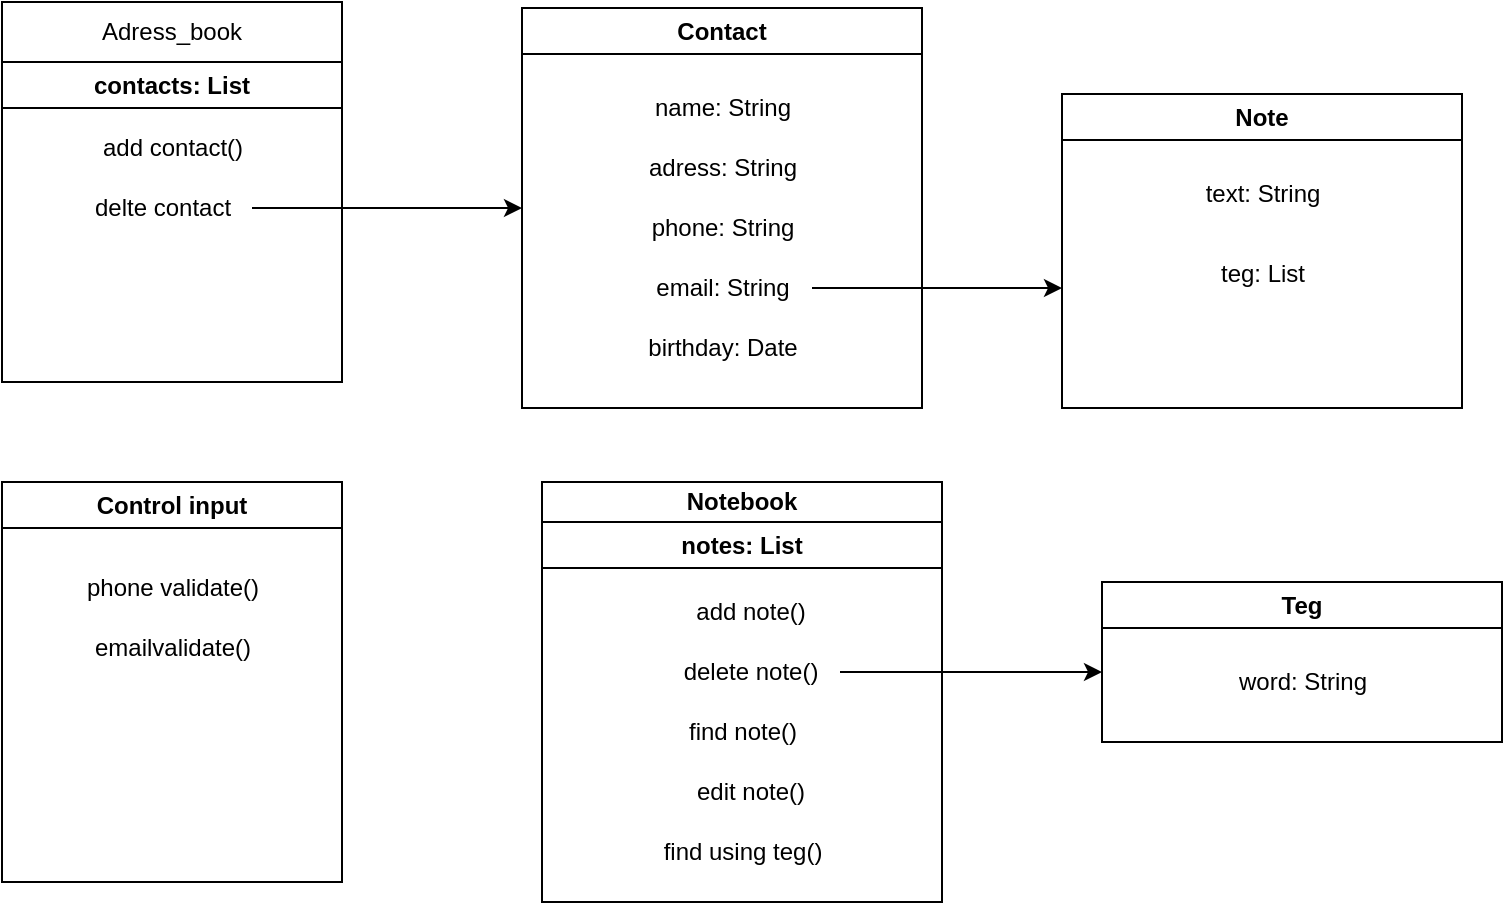 <mxfile version="22.0.8" type="github">
  <diagram name="Сторінка-1" id="lHeKlGZJhvOFIr3Njynp">
    <mxGraphModel dx="1393" dy="807" grid="1" gridSize="10" guides="1" tooltips="1" connect="1" arrows="1" fold="1" page="1" pageScale="1" pageWidth="827" pageHeight="1169" math="0" shadow="0">
      <root>
        <mxCell id="0" />
        <mxCell id="1" parent="0" />
        <mxCell id="SB_uYRKkRgIGjtX3aFI0-2" value="Adress_book" style="rounded=0;whiteSpace=wrap;html=1;" parent="1" vertex="1">
          <mxGeometry x="40" y="50" width="170" height="30" as="geometry" />
        </mxCell>
        <mxCell id="SB_uYRKkRgIGjtX3aFI0-16" value="contacts: List" style="swimlane;whiteSpace=wrap;html=1;" parent="1" vertex="1">
          <mxGeometry x="40" y="80" width="170" height="160" as="geometry">
            <mxRectangle x="40" y="80" width="120" height="30" as="alternateBounds" />
          </mxGeometry>
        </mxCell>
        <mxCell id="SB_uYRKkRgIGjtX3aFI0-18" value="add contact()" style="text;html=1;align=center;verticalAlign=middle;resizable=0;points=[];autosize=1;strokeColor=none;fillColor=none;" parent="SB_uYRKkRgIGjtX3aFI0-16" vertex="1">
          <mxGeometry x="40" y="28" width="90" height="30" as="geometry" />
        </mxCell>
        <mxCell id="SB_uYRKkRgIGjtX3aFI0-20" value="delte contact" style="text;html=1;align=center;verticalAlign=middle;resizable=0;points=[];autosize=1;strokeColor=none;fillColor=none;" parent="SB_uYRKkRgIGjtX3aFI0-16" vertex="1">
          <mxGeometry x="35" y="58" width="90" height="30" as="geometry" />
        </mxCell>
        <mxCell id="SB_uYRKkRgIGjtX3aFI0-25" value="Contact" style="swimlane;whiteSpace=wrap;html=1;" parent="1" vertex="1">
          <mxGeometry x="300" y="53" width="200" height="200" as="geometry" />
        </mxCell>
        <mxCell id="SB_uYRKkRgIGjtX3aFI0-27" value="name: String" style="text;html=1;align=center;verticalAlign=middle;resizable=0;points=[];autosize=1;strokeColor=none;fillColor=none;" parent="SB_uYRKkRgIGjtX3aFI0-25" vertex="1">
          <mxGeometry x="55" y="35" width="90" height="30" as="geometry" />
        </mxCell>
        <mxCell id="SB_uYRKkRgIGjtX3aFI0-28" value="adress: String" style="text;html=1;align=center;verticalAlign=middle;resizable=0;points=[];autosize=1;strokeColor=none;fillColor=none;" parent="SB_uYRKkRgIGjtX3aFI0-25" vertex="1">
          <mxGeometry x="50" y="65" width="100" height="30" as="geometry" />
        </mxCell>
        <mxCell id="SB_uYRKkRgIGjtX3aFI0-31" value="phone: String" style="text;html=1;align=center;verticalAlign=middle;resizable=0;points=[];autosize=1;strokeColor=none;fillColor=none;" parent="SB_uYRKkRgIGjtX3aFI0-25" vertex="1">
          <mxGeometry x="55" y="95" width="90" height="30" as="geometry" />
        </mxCell>
        <mxCell id="SB_uYRKkRgIGjtX3aFI0-34" style="edgeStyle=orthogonalEdgeStyle;rounded=0;orthogonalLoop=1;jettySize=auto;html=1;" parent="SB_uYRKkRgIGjtX3aFI0-25" source="SB_uYRKkRgIGjtX3aFI0-32" edge="1">
          <mxGeometry relative="1" as="geometry">
            <mxPoint x="270" y="140" as="targetPoint" />
          </mxGeometry>
        </mxCell>
        <mxCell id="SB_uYRKkRgIGjtX3aFI0-32" value="email: String" style="text;html=1;align=center;verticalAlign=middle;resizable=0;points=[];autosize=1;strokeColor=none;fillColor=none;" parent="SB_uYRKkRgIGjtX3aFI0-25" vertex="1">
          <mxGeometry x="55" y="125" width="90" height="30" as="geometry" />
        </mxCell>
        <mxCell id="SB_uYRKkRgIGjtX3aFI0-33" value="birthday: Date" style="text;html=1;align=center;verticalAlign=middle;resizable=0;points=[];autosize=1;strokeColor=none;fillColor=none;" parent="SB_uYRKkRgIGjtX3aFI0-25" vertex="1">
          <mxGeometry x="50" y="155" width="100" height="30" as="geometry" />
        </mxCell>
        <mxCell id="SB_uYRKkRgIGjtX3aFI0-26" style="edgeStyle=orthogonalEdgeStyle;rounded=0;orthogonalLoop=1;jettySize=auto;html=1;entryX=0;entryY=0.5;entryDx=0;entryDy=0;" parent="1" source="SB_uYRKkRgIGjtX3aFI0-20" target="SB_uYRKkRgIGjtX3aFI0-25" edge="1">
          <mxGeometry relative="1" as="geometry" />
        </mxCell>
        <mxCell id="SB_uYRKkRgIGjtX3aFI0-35" value="Note" style="swimlane;whiteSpace=wrap;html=1;" parent="1" vertex="1">
          <mxGeometry x="570" y="96" width="200" height="157" as="geometry" />
        </mxCell>
        <mxCell id="SB_uYRKkRgIGjtX3aFI0-36" value="text: String" style="text;html=1;align=center;verticalAlign=middle;resizable=0;points=[];autosize=1;strokeColor=none;fillColor=none;" parent="SB_uYRKkRgIGjtX3aFI0-35" vertex="1">
          <mxGeometry x="60" y="35" width="80" height="30" as="geometry" />
        </mxCell>
        <mxCell id="SB_uYRKkRgIGjtX3aFI0-37" value="teg: List" style="text;html=1;align=center;verticalAlign=middle;resizable=0;points=[];autosize=1;strokeColor=none;fillColor=none;" parent="SB_uYRKkRgIGjtX3aFI0-35" vertex="1">
          <mxGeometry x="65" y="75" width="70" height="30" as="geometry" />
        </mxCell>
        <mxCell id="SB_uYRKkRgIGjtX3aFI0-42" value="Control input" style="swimlane;whiteSpace=wrap;html=1;" parent="1" vertex="1">
          <mxGeometry x="40" y="290" width="170" height="200" as="geometry" />
        </mxCell>
        <mxCell id="SB_uYRKkRgIGjtX3aFI0-43" value="phone validate()" style="text;html=1;align=center;verticalAlign=middle;resizable=0;points=[];autosize=1;strokeColor=none;fillColor=none;" parent="SB_uYRKkRgIGjtX3aFI0-42" vertex="1">
          <mxGeometry x="30" y="38" width="110" height="30" as="geometry" />
        </mxCell>
        <mxCell id="SB_uYRKkRgIGjtX3aFI0-44" value="emailvalidate()" style="text;html=1;align=center;verticalAlign=middle;resizable=0;points=[];autosize=1;strokeColor=none;fillColor=none;" parent="SB_uYRKkRgIGjtX3aFI0-42" vertex="1">
          <mxGeometry x="35" y="68" width="100" height="30" as="geometry" />
        </mxCell>
        <mxCell id="SB_uYRKkRgIGjtX3aFI0-45" value="Notebook" style="swimlane;whiteSpace=wrap;html=1;" parent="1" vertex="1">
          <mxGeometry x="310" y="290" width="200" height="20" as="geometry">
            <mxRectangle x="310" y="290" width="130" height="30" as="alternateBounds" />
          </mxGeometry>
        </mxCell>
        <mxCell id="SB_uYRKkRgIGjtX3aFI0-60" value="notes: List" style="swimlane;whiteSpace=wrap;html=1;" parent="1" vertex="1">
          <mxGeometry x="310" y="310" width="200" height="190" as="geometry" />
        </mxCell>
        <mxCell id="SB_uYRKkRgIGjtX3aFI0-62" value="add note()" style="text;html=1;align=center;verticalAlign=middle;resizable=0;points=[];autosize=1;strokeColor=none;fillColor=none;" parent="SB_uYRKkRgIGjtX3aFI0-60" vertex="1">
          <mxGeometry x="64" y="30" width="80" height="30" as="geometry" />
        </mxCell>
        <mxCell id="SB_uYRKkRgIGjtX3aFI0-68" style="edgeStyle=orthogonalEdgeStyle;rounded=0;orthogonalLoop=1;jettySize=auto;html=1;" parent="SB_uYRKkRgIGjtX3aFI0-60" source="SB_uYRKkRgIGjtX3aFI0-63" edge="1">
          <mxGeometry relative="1" as="geometry">
            <mxPoint x="280" y="75" as="targetPoint" />
          </mxGeometry>
        </mxCell>
        <mxCell id="SB_uYRKkRgIGjtX3aFI0-63" value="delete note()" style="text;html=1;align=center;verticalAlign=middle;resizable=0;points=[];autosize=1;strokeColor=none;fillColor=none;" parent="SB_uYRKkRgIGjtX3aFI0-60" vertex="1">
          <mxGeometry x="59" y="60" width="90" height="30" as="geometry" />
        </mxCell>
        <mxCell id="SB_uYRKkRgIGjtX3aFI0-64" value="find note()" style="text;html=1;align=center;verticalAlign=middle;resizable=0;points=[];autosize=1;strokeColor=none;fillColor=none;" parent="SB_uYRKkRgIGjtX3aFI0-60" vertex="1">
          <mxGeometry x="60" y="90" width="80" height="30" as="geometry" />
        </mxCell>
        <mxCell id="SB_uYRKkRgIGjtX3aFI0-65" value="edit note()" style="text;html=1;align=center;verticalAlign=middle;resizable=0;points=[];autosize=1;strokeColor=none;fillColor=none;" parent="SB_uYRKkRgIGjtX3aFI0-60" vertex="1">
          <mxGeometry x="64" y="120" width="80" height="30" as="geometry" />
        </mxCell>
        <mxCell id="SB_uYRKkRgIGjtX3aFI0-66" value="find using teg()" style="text;html=1;align=center;verticalAlign=middle;resizable=0;points=[];autosize=1;strokeColor=none;fillColor=none;" parent="SB_uYRKkRgIGjtX3aFI0-60" vertex="1">
          <mxGeometry x="50" y="150" width="100" height="30" as="geometry" />
        </mxCell>
        <mxCell id="SB_uYRKkRgIGjtX3aFI0-69" value="Teg" style="swimlane;whiteSpace=wrap;html=1;" parent="1" vertex="1">
          <mxGeometry x="590" y="340" width="200" height="80" as="geometry" />
        </mxCell>
        <mxCell id="SB_uYRKkRgIGjtX3aFI0-70" value="word: String" style="text;html=1;align=center;verticalAlign=middle;resizable=0;points=[];autosize=1;strokeColor=none;fillColor=none;" parent="SB_uYRKkRgIGjtX3aFI0-69" vertex="1">
          <mxGeometry x="55" y="35" width="90" height="30" as="geometry" />
        </mxCell>
      </root>
    </mxGraphModel>
  </diagram>
</mxfile>
